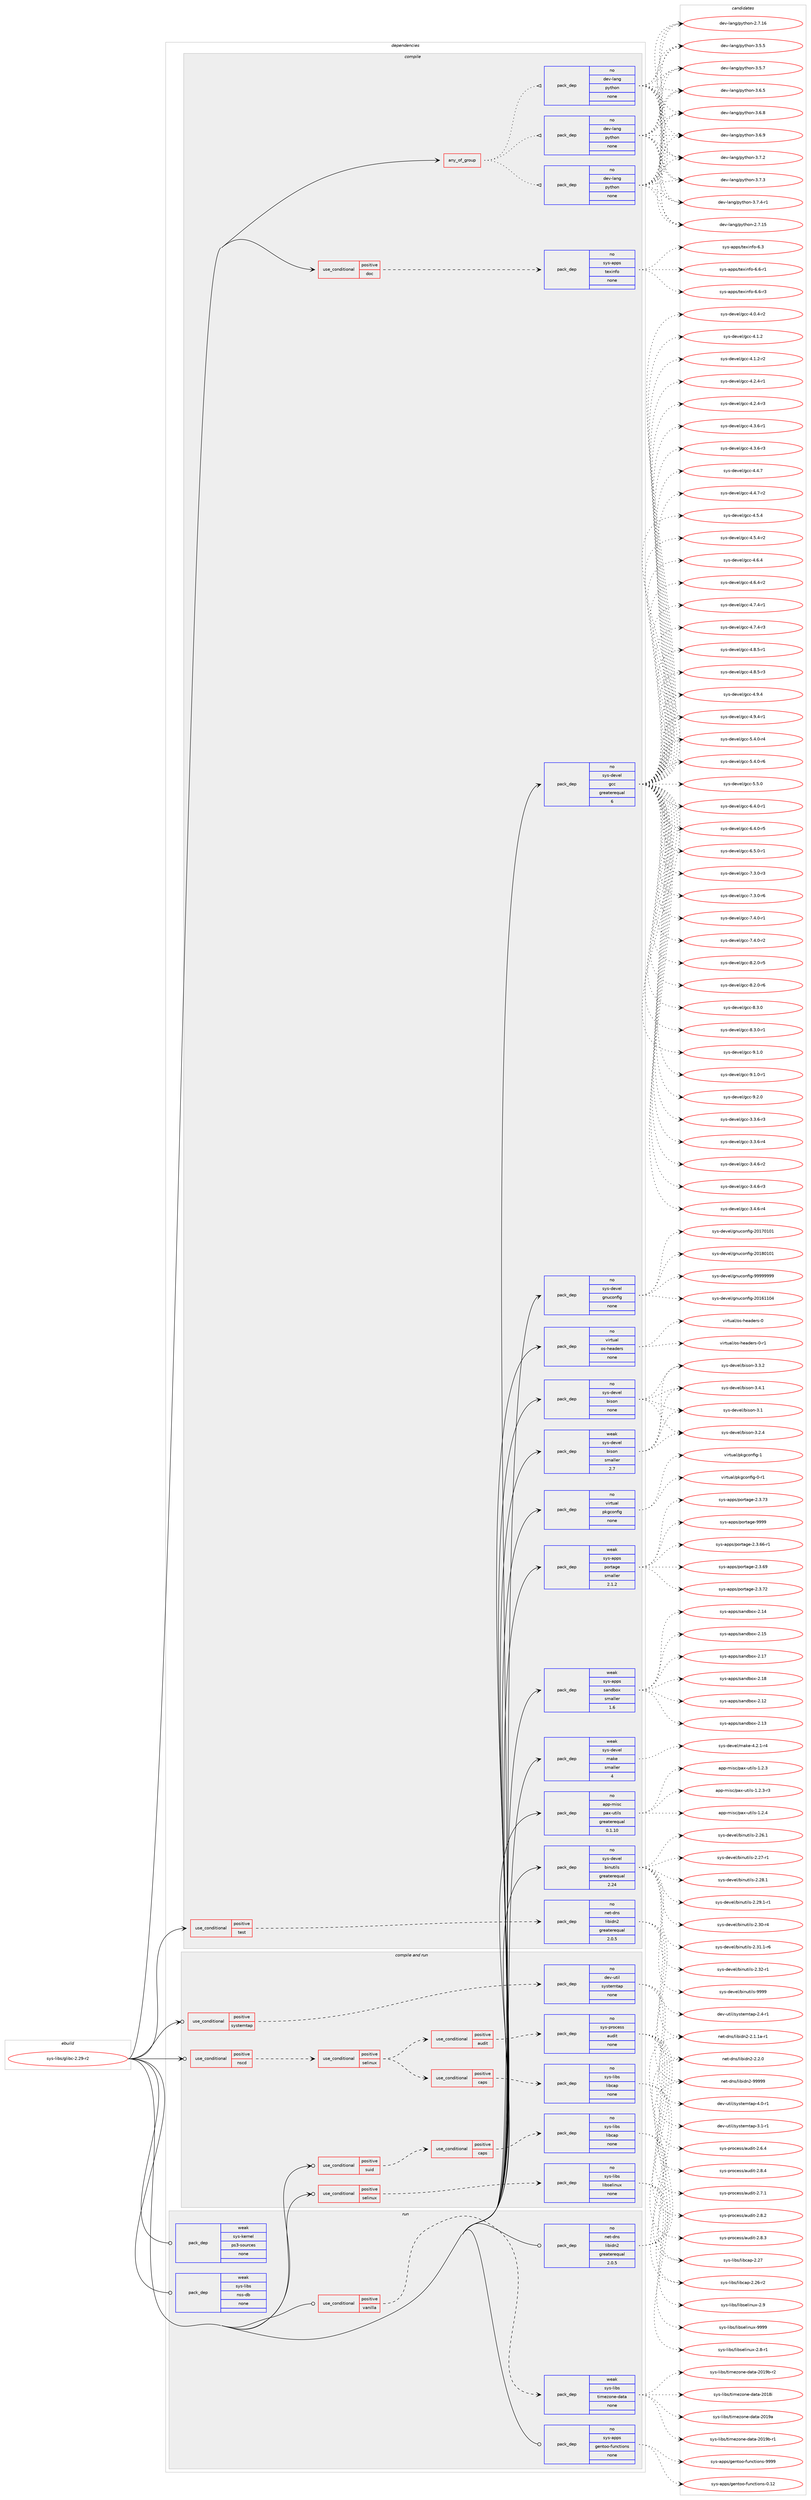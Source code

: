 digraph prolog {

# *************
# Graph options
# *************

newrank=true;
concentrate=true;
compound=true;
graph [rankdir=LR,fontname=Helvetica,fontsize=10,ranksep=1.5];#, ranksep=2.5, nodesep=0.2];
edge  [arrowhead=vee];
node  [fontname=Helvetica,fontsize=10];

# **********
# The ebuild
# **********

subgraph cluster_leftcol {
color=gray;
rank=same;
label=<<i>ebuild</i>>;
id [label="sys-libs/glibc-2.29-r2", color=red, width=4, href="../sys-libs/glibc-2.29-r2.svg"];
}

# ****************
# The dependencies
# ****************

subgraph cluster_midcol {
color=gray;
label=<<i>dependencies</i>>;
subgraph cluster_compile {
fillcolor="#eeeeee";
style=filled;
label=<<i>compile</i>>;
subgraph any25 {
dependency1961 [label=<<TABLE BORDER="0" CELLBORDER="1" CELLSPACING="0" CELLPADDING="4"><TR><TD CELLPADDING="10">any_of_group</TD></TR></TABLE>>, shape=none, color=red];subgraph pack1443 {
dependency1962 [label=<<TABLE BORDER="0" CELLBORDER="1" CELLSPACING="0" CELLPADDING="4" WIDTH="220"><TR><TD ROWSPAN="6" CELLPADDING="30">pack_dep</TD></TR><TR><TD WIDTH="110">no</TD></TR><TR><TD>dev-lang</TD></TR><TR><TD>python</TD></TR><TR><TD>none</TD></TR><TR><TD></TD></TR></TABLE>>, shape=none, color=blue];
}
dependency1961:e -> dependency1962:w [weight=20,style="dotted",arrowhead="oinv"];
subgraph pack1444 {
dependency1963 [label=<<TABLE BORDER="0" CELLBORDER="1" CELLSPACING="0" CELLPADDING="4" WIDTH="220"><TR><TD ROWSPAN="6" CELLPADDING="30">pack_dep</TD></TR><TR><TD WIDTH="110">no</TD></TR><TR><TD>dev-lang</TD></TR><TR><TD>python</TD></TR><TR><TD>none</TD></TR><TR><TD></TD></TR></TABLE>>, shape=none, color=blue];
}
dependency1961:e -> dependency1963:w [weight=20,style="dotted",arrowhead="oinv"];
subgraph pack1445 {
dependency1964 [label=<<TABLE BORDER="0" CELLBORDER="1" CELLSPACING="0" CELLPADDING="4" WIDTH="220"><TR><TD ROWSPAN="6" CELLPADDING="30">pack_dep</TD></TR><TR><TD WIDTH="110">no</TD></TR><TR><TD>dev-lang</TD></TR><TR><TD>python</TD></TR><TR><TD>none</TD></TR><TR><TD></TD></TR></TABLE>>, shape=none, color=blue];
}
dependency1961:e -> dependency1964:w [weight=20,style="dotted",arrowhead="oinv"];
}
id:e -> dependency1961:w [weight=20,style="solid",arrowhead="vee"];
subgraph cond494 {
dependency1965 [label=<<TABLE BORDER="0" CELLBORDER="1" CELLSPACING="0" CELLPADDING="4"><TR><TD ROWSPAN="3" CELLPADDING="10">use_conditional</TD></TR><TR><TD>positive</TD></TR><TR><TD>doc</TD></TR></TABLE>>, shape=none, color=red];
subgraph pack1446 {
dependency1966 [label=<<TABLE BORDER="0" CELLBORDER="1" CELLSPACING="0" CELLPADDING="4" WIDTH="220"><TR><TD ROWSPAN="6" CELLPADDING="30">pack_dep</TD></TR><TR><TD WIDTH="110">no</TD></TR><TR><TD>sys-apps</TD></TR><TR><TD>texinfo</TD></TR><TR><TD>none</TD></TR><TR><TD></TD></TR></TABLE>>, shape=none, color=blue];
}
dependency1965:e -> dependency1966:w [weight=20,style="dashed",arrowhead="vee"];
}
id:e -> dependency1965:w [weight=20,style="solid",arrowhead="vee"];
subgraph cond495 {
dependency1967 [label=<<TABLE BORDER="0" CELLBORDER="1" CELLSPACING="0" CELLPADDING="4"><TR><TD ROWSPAN="3" CELLPADDING="10">use_conditional</TD></TR><TR><TD>positive</TD></TR><TR><TD>test</TD></TR></TABLE>>, shape=none, color=red];
subgraph pack1447 {
dependency1968 [label=<<TABLE BORDER="0" CELLBORDER="1" CELLSPACING="0" CELLPADDING="4" WIDTH="220"><TR><TD ROWSPAN="6" CELLPADDING="30">pack_dep</TD></TR><TR><TD WIDTH="110">no</TD></TR><TR><TD>net-dns</TD></TR><TR><TD>libidn2</TD></TR><TR><TD>greaterequal</TD></TR><TR><TD>2.0.5</TD></TR></TABLE>>, shape=none, color=blue];
}
dependency1967:e -> dependency1968:w [weight=20,style="dashed",arrowhead="vee"];
}
id:e -> dependency1967:w [weight=20,style="solid",arrowhead="vee"];
subgraph pack1448 {
dependency1969 [label=<<TABLE BORDER="0" CELLBORDER="1" CELLSPACING="0" CELLPADDING="4" WIDTH="220"><TR><TD ROWSPAN="6" CELLPADDING="30">pack_dep</TD></TR><TR><TD WIDTH="110">no</TD></TR><TR><TD>app-misc</TD></TR><TR><TD>pax-utils</TD></TR><TR><TD>greaterequal</TD></TR><TR><TD>0.1.10</TD></TR></TABLE>>, shape=none, color=blue];
}
id:e -> dependency1969:w [weight=20,style="solid",arrowhead="vee"];
subgraph pack1449 {
dependency1970 [label=<<TABLE BORDER="0" CELLBORDER="1" CELLSPACING="0" CELLPADDING="4" WIDTH="220"><TR><TD ROWSPAN="6" CELLPADDING="30">pack_dep</TD></TR><TR><TD WIDTH="110">no</TD></TR><TR><TD>sys-devel</TD></TR><TR><TD>binutils</TD></TR><TR><TD>greaterequal</TD></TR><TR><TD>2.24</TD></TR></TABLE>>, shape=none, color=blue];
}
id:e -> dependency1970:w [weight=20,style="solid",arrowhead="vee"];
subgraph pack1450 {
dependency1971 [label=<<TABLE BORDER="0" CELLBORDER="1" CELLSPACING="0" CELLPADDING="4" WIDTH="220"><TR><TD ROWSPAN="6" CELLPADDING="30">pack_dep</TD></TR><TR><TD WIDTH="110">no</TD></TR><TR><TD>sys-devel</TD></TR><TR><TD>bison</TD></TR><TR><TD>none</TD></TR><TR><TD></TD></TR></TABLE>>, shape=none, color=blue];
}
id:e -> dependency1971:w [weight=20,style="solid",arrowhead="vee"];
subgraph pack1451 {
dependency1972 [label=<<TABLE BORDER="0" CELLBORDER="1" CELLSPACING="0" CELLPADDING="4" WIDTH="220"><TR><TD ROWSPAN="6" CELLPADDING="30">pack_dep</TD></TR><TR><TD WIDTH="110">no</TD></TR><TR><TD>sys-devel</TD></TR><TR><TD>gcc</TD></TR><TR><TD>greaterequal</TD></TR><TR><TD>6</TD></TR></TABLE>>, shape=none, color=blue];
}
id:e -> dependency1972:w [weight=20,style="solid",arrowhead="vee"];
subgraph pack1452 {
dependency1973 [label=<<TABLE BORDER="0" CELLBORDER="1" CELLSPACING="0" CELLPADDING="4" WIDTH="220"><TR><TD ROWSPAN="6" CELLPADDING="30">pack_dep</TD></TR><TR><TD WIDTH="110">no</TD></TR><TR><TD>sys-devel</TD></TR><TR><TD>gnuconfig</TD></TR><TR><TD>none</TD></TR><TR><TD></TD></TR></TABLE>>, shape=none, color=blue];
}
id:e -> dependency1973:w [weight=20,style="solid",arrowhead="vee"];
subgraph pack1453 {
dependency1974 [label=<<TABLE BORDER="0" CELLBORDER="1" CELLSPACING="0" CELLPADDING="4" WIDTH="220"><TR><TD ROWSPAN="6" CELLPADDING="30">pack_dep</TD></TR><TR><TD WIDTH="110">no</TD></TR><TR><TD>virtual</TD></TR><TR><TD>os-headers</TD></TR><TR><TD>none</TD></TR><TR><TD></TD></TR></TABLE>>, shape=none, color=blue];
}
id:e -> dependency1974:w [weight=20,style="solid",arrowhead="vee"];
subgraph pack1454 {
dependency1975 [label=<<TABLE BORDER="0" CELLBORDER="1" CELLSPACING="0" CELLPADDING="4" WIDTH="220"><TR><TD ROWSPAN="6" CELLPADDING="30">pack_dep</TD></TR><TR><TD WIDTH="110">no</TD></TR><TR><TD>virtual</TD></TR><TR><TD>pkgconfig</TD></TR><TR><TD>none</TD></TR><TR><TD></TD></TR></TABLE>>, shape=none, color=blue];
}
id:e -> dependency1975:w [weight=20,style="solid",arrowhead="vee"];
subgraph pack1455 {
dependency1976 [label=<<TABLE BORDER="0" CELLBORDER="1" CELLSPACING="0" CELLPADDING="4" WIDTH="220"><TR><TD ROWSPAN="6" CELLPADDING="30">pack_dep</TD></TR><TR><TD WIDTH="110">weak</TD></TR><TR><TD>sys-apps</TD></TR><TR><TD>portage</TD></TR><TR><TD>smaller</TD></TR><TR><TD>2.1.2</TD></TR></TABLE>>, shape=none, color=blue];
}
id:e -> dependency1976:w [weight=20,style="solid",arrowhead="vee"];
subgraph pack1456 {
dependency1977 [label=<<TABLE BORDER="0" CELLBORDER="1" CELLSPACING="0" CELLPADDING="4" WIDTH="220"><TR><TD ROWSPAN="6" CELLPADDING="30">pack_dep</TD></TR><TR><TD WIDTH="110">weak</TD></TR><TR><TD>sys-apps</TD></TR><TR><TD>sandbox</TD></TR><TR><TD>smaller</TD></TR><TR><TD>1.6</TD></TR></TABLE>>, shape=none, color=blue];
}
id:e -> dependency1977:w [weight=20,style="solid",arrowhead="vee"];
subgraph pack1457 {
dependency1978 [label=<<TABLE BORDER="0" CELLBORDER="1" CELLSPACING="0" CELLPADDING="4" WIDTH="220"><TR><TD ROWSPAN="6" CELLPADDING="30">pack_dep</TD></TR><TR><TD WIDTH="110">weak</TD></TR><TR><TD>sys-devel</TD></TR><TR><TD>bison</TD></TR><TR><TD>smaller</TD></TR><TR><TD>2.7</TD></TR></TABLE>>, shape=none, color=blue];
}
id:e -> dependency1978:w [weight=20,style="solid",arrowhead="vee"];
subgraph pack1458 {
dependency1979 [label=<<TABLE BORDER="0" CELLBORDER="1" CELLSPACING="0" CELLPADDING="4" WIDTH="220"><TR><TD ROWSPAN="6" CELLPADDING="30">pack_dep</TD></TR><TR><TD WIDTH="110">weak</TD></TR><TR><TD>sys-devel</TD></TR><TR><TD>make</TD></TR><TR><TD>smaller</TD></TR><TR><TD>4</TD></TR></TABLE>>, shape=none, color=blue];
}
id:e -> dependency1979:w [weight=20,style="solid",arrowhead="vee"];
}
subgraph cluster_compileandrun {
fillcolor="#eeeeee";
style=filled;
label=<<i>compile and run</i>>;
subgraph cond496 {
dependency1980 [label=<<TABLE BORDER="0" CELLBORDER="1" CELLSPACING="0" CELLPADDING="4"><TR><TD ROWSPAN="3" CELLPADDING="10">use_conditional</TD></TR><TR><TD>positive</TD></TR><TR><TD>nscd</TD></TR></TABLE>>, shape=none, color=red];
subgraph cond497 {
dependency1981 [label=<<TABLE BORDER="0" CELLBORDER="1" CELLSPACING="0" CELLPADDING="4"><TR><TD ROWSPAN="3" CELLPADDING="10">use_conditional</TD></TR><TR><TD>positive</TD></TR><TR><TD>selinux</TD></TR></TABLE>>, shape=none, color=red];
subgraph cond498 {
dependency1982 [label=<<TABLE BORDER="0" CELLBORDER="1" CELLSPACING="0" CELLPADDING="4"><TR><TD ROWSPAN="3" CELLPADDING="10">use_conditional</TD></TR><TR><TD>positive</TD></TR><TR><TD>audit</TD></TR></TABLE>>, shape=none, color=red];
subgraph pack1459 {
dependency1983 [label=<<TABLE BORDER="0" CELLBORDER="1" CELLSPACING="0" CELLPADDING="4" WIDTH="220"><TR><TD ROWSPAN="6" CELLPADDING="30">pack_dep</TD></TR><TR><TD WIDTH="110">no</TD></TR><TR><TD>sys-process</TD></TR><TR><TD>audit</TD></TR><TR><TD>none</TD></TR><TR><TD></TD></TR></TABLE>>, shape=none, color=blue];
}
dependency1982:e -> dependency1983:w [weight=20,style="dashed",arrowhead="vee"];
}
dependency1981:e -> dependency1982:w [weight=20,style="dashed",arrowhead="vee"];
subgraph cond499 {
dependency1984 [label=<<TABLE BORDER="0" CELLBORDER="1" CELLSPACING="0" CELLPADDING="4"><TR><TD ROWSPAN="3" CELLPADDING="10">use_conditional</TD></TR><TR><TD>positive</TD></TR><TR><TD>caps</TD></TR></TABLE>>, shape=none, color=red];
subgraph pack1460 {
dependency1985 [label=<<TABLE BORDER="0" CELLBORDER="1" CELLSPACING="0" CELLPADDING="4" WIDTH="220"><TR><TD ROWSPAN="6" CELLPADDING="30">pack_dep</TD></TR><TR><TD WIDTH="110">no</TD></TR><TR><TD>sys-libs</TD></TR><TR><TD>libcap</TD></TR><TR><TD>none</TD></TR><TR><TD></TD></TR></TABLE>>, shape=none, color=blue];
}
dependency1984:e -> dependency1985:w [weight=20,style="dashed",arrowhead="vee"];
}
dependency1981:e -> dependency1984:w [weight=20,style="dashed",arrowhead="vee"];
}
dependency1980:e -> dependency1981:w [weight=20,style="dashed",arrowhead="vee"];
}
id:e -> dependency1980:w [weight=20,style="solid",arrowhead="odotvee"];
subgraph cond500 {
dependency1986 [label=<<TABLE BORDER="0" CELLBORDER="1" CELLSPACING="0" CELLPADDING="4"><TR><TD ROWSPAN="3" CELLPADDING="10">use_conditional</TD></TR><TR><TD>positive</TD></TR><TR><TD>selinux</TD></TR></TABLE>>, shape=none, color=red];
subgraph pack1461 {
dependency1987 [label=<<TABLE BORDER="0" CELLBORDER="1" CELLSPACING="0" CELLPADDING="4" WIDTH="220"><TR><TD ROWSPAN="6" CELLPADDING="30">pack_dep</TD></TR><TR><TD WIDTH="110">no</TD></TR><TR><TD>sys-libs</TD></TR><TR><TD>libselinux</TD></TR><TR><TD>none</TD></TR><TR><TD></TD></TR></TABLE>>, shape=none, color=blue];
}
dependency1986:e -> dependency1987:w [weight=20,style="dashed",arrowhead="vee"];
}
id:e -> dependency1986:w [weight=20,style="solid",arrowhead="odotvee"];
subgraph cond501 {
dependency1988 [label=<<TABLE BORDER="0" CELLBORDER="1" CELLSPACING="0" CELLPADDING="4"><TR><TD ROWSPAN="3" CELLPADDING="10">use_conditional</TD></TR><TR><TD>positive</TD></TR><TR><TD>suid</TD></TR></TABLE>>, shape=none, color=red];
subgraph cond502 {
dependency1989 [label=<<TABLE BORDER="0" CELLBORDER="1" CELLSPACING="0" CELLPADDING="4"><TR><TD ROWSPAN="3" CELLPADDING="10">use_conditional</TD></TR><TR><TD>positive</TD></TR><TR><TD>caps</TD></TR></TABLE>>, shape=none, color=red];
subgraph pack1462 {
dependency1990 [label=<<TABLE BORDER="0" CELLBORDER="1" CELLSPACING="0" CELLPADDING="4" WIDTH="220"><TR><TD ROWSPAN="6" CELLPADDING="30">pack_dep</TD></TR><TR><TD WIDTH="110">no</TD></TR><TR><TD>sys-libs</TD></TR><TR><TD>libcap</TD></TR><TR><TD>none</TD></TR><TR><TD></TD></TR></TABLE>>, shape=none, color=blue];
}
dependency1989:e -> dependency1990:w [weight=20,style="dashed",arrowhead="vee"];
}
dependency1988:e -> dependency1989:w [weight=20,style="dashed",arrowhead="vee"];
}
id:e -> dependency1988:w [weight=20,style="solid",arrowhead="odotvee"];
subgraph cond503 {
dependency1991 [label=<<TABLE BORDER="0" CELLBORDER="1" CELLSPACING="0" CELLPADDING="4"><TR><TD ROWSPAN="3" CELLPADDING="10">use_conditional</TD></TR><TR><TD>positive</TD></TR><TR><TD>systemtap</TD></TR></TABLE>>, shape=none, color=red];
subgraph pack1463 {
dependency1992 [label=<<TABLE BORDER="0" CELLBORDER="1" CELLSPACING="0" CELLPADDING="4" WIDTH="220"><TR><TD ROWSPAN="6" CELLPADDING="30">pack_dep</TD></TR><TR><TD WIDTH="110">no</TD></TR><TR><TD>dev-util</TD></TR><TR><TD>systemtap</TD></TR><TR><TD>none</TD></TR><TR><TD></TD></TR></TABLE>>, shape=none, color=blue];
}
dependency1991:e -> dependency1992:w [weight=20,style="dashed",arrowhead="vee"];
}
id:e -> dependency1991:w [weight=20,style="solid",arrowhead="odotvee"];
}
subgraph cluster_run {
fillcolor="#eeeeee";
style=filled;
label=<<i>run</i>>;
subgraph cond504 {
dependency1993 [label=<<TABLE BORDER="0" CELLBORDER="1" CELLSPACING="0" CELLPADDING="4"><TR><TD ROWSPAN="3" CELLPADDING="10">use_conditional</TD></TR><TR><TD>positive</TD></TR><TR><TD>vanilla</TD></TR></TABLE>>, shape=none, color=red];
subgraph pack1464 {
dependency1994 [label=<<TABLE BORDER="0" CELLBORDER="1" CELLSPACING="0" CELLPADDING="4" WIDTH="220"><TR><TD ROWSPAN="6" CELLPADDING="30">pack_dep</TD></TR><TR><TD WIDTH="110">weak</TD></TR><TR><TD>sys-libs</TD></TR><TR><TD>timezone-data</TD></TR><TR><TD>none</TD></TR><TR><TD></TD></TR></TABLE>>, shape=none, color=blue];
}
dependency1993:e -> dependency1994:w [weight=20,style="dashed",arrowhead="vee"];
}
id:e -> dependency1993:w [weight=20,style="solid",arrowhead="odot"];
subgraph pack1465 {
dependency1995 [label=<<TABLE BORDER="0" CELLBORDER="1" CELLSPACING="0" CELLPADDING="4" WIDTH="220"><TR><TD ROWSPAN="6" CELLPADDING="30">pack_dep</TD></TR><TR><TD WIDTH="110">no</TD></TR><TR><TD>net-dns</TD></TR><TR><TD>libidn2</TD></TR><TR><TD>greaterequal</TD></TR><TR><TD>2.0.5</TD></TR></TABLE>>, shape=none, color=blue];
}
id:e -> dependency1995:w [weight=20,style="solid",arrowhead="odot"];
subgraph pack1466 {
dependency1996 [label=<<TABLE BORDER="0" CELLBORDER="1" CELLSPACING="0" CELLPADDING="4" WIDTH="220"><TR><TD ROWSPAN="6" CELLPADDING="30">pack_dep</TD></TR><TR><TD WIDTH="110">no</TD></TR><TR><TD>sys-apps</TD></TR><TR><TD>gentoo-functions</TD></TR><TR><TD>none</TD></TR><TR><TD></TD></TR></TABLE>>, shape=none, color=blue];
}
id:e -> dependency1996:w [weight=20,style="solid",arrowhead="odot"];
subgraph pack1467 {
dependency1997 [label=<<TABLE BORDER="0" CELLBORDER="1" CELLSPACING="0" CELLPADDING="4" WIDTH="220"><TR><TD ROWSPAN="6" CELLPADDING="30">pack_dep</TD></TR><TR><TD WIDTH="110">weak</TD></TR><TR><TD>sys-kernel</TD></TR><TR><TD>ps3-sources</TD></TR><TR><TD>none</TD></TR><TR><TD></TD></TR></TABLE>>, shape=none, color=blue];
}
id:e -> dependency1997:w [weight=20,style="solid",arrowhead="odot"];
subgraph pack1468 {
dependency1998 [label=<<TABLE BORDER="0" CELLBORDER="1" CELLSPACING="0" CELLPADDING="4" WIDTH="220"><TR><TD ROWSPAN="6" CELLPADDING="30">pack_dep</TD></TR><TR><TD WIDTH="110">weak</TD></TR><TR><TD>sys-libs</TD></TR><TR><TD>nss-db</TD></TR><TR><TD>none</TD></TR><TR><TD></TD></TR></TABLE>>, shape=none, color=blue];
}
id:e -> dependency1998:w [weight=20,style="solid",arrowhead="odot"];
}
}

# **************
# The candidates
# **************

subgraph cluster_choices {
rank=same;
color=gray;
label=<<i>candidates</i>>;

subgraph choice1443 {
color=black;
nodesep=1;
choice10010111845108971101034711212111610411111045504655464953 [label="dev-lang/python-2.7.15", color=red, width=4,href="../dev-lang/python-2.7.15.svg"];
choice10010111845108971101034711212111610411111045504655464954 [label="dev-lang/python-2.7.16", color=red, width=4,href="../dev-lang/python-2.7.16.svg"];
choice100101118451089711010347112121116104111110455146534653 [label="dev-lang/python-3.5.5", color=red, width=4,href="../dev-lang/python-3.5.5.svg"];
choice100101118451089711010347112121116104111110455146534655 [label="dev-lang/python-3.5.7", color=red, width=4,href="../dev-lang/python-3.5.7.svg"];
choice100101118451089711010347112121116104111110455146544653 [label="dev-lang/python-3.6.5", color=red, width=4,href="../dev-lang/python-3.6.5.svg"];
choice100101118451089711010347112121116104111110455146544656 [label="dev-lang/python-3.6.8", color=red, width=4,href="../dev-lang/python-3.6.8.svg"];
choice100101118451089711010347112121116104111110455146544657 [label="dev-lang/python-3.6.9", color=red, width=4,href="../dev-lang/python-3.6.9.svg"];
choice100101118451089711010347112121116104111110455146554650 [label="dev-lang/python-3.7.2", color=red, width=4,href="../dev-lang/python-3.7.2.svg"];
choice100101118451089711010347112121116104111110455146554651 [label="dev-lang/python-3.7.3", color=red, width=4,href="../dev-lang/python-3.7.3.svg"];
choice1001011184510897110103471121211161041111104551465546524511449 [label="dev-lang/python-3.7.4-r1", color=red, width=4,href="../dev-lang/python-3.7.4-r1.svg"];
dependency1962:e -> choice10010111845108971101034711212111610411111045504655464953:w [style=dotted,weight="100"];
dependency1962:e -> choice10010111845108971101034711212111610411111045504655464954:w [style=dotted,weight="100"];
dependency1962:e -> choice100101118451089711010347112121116104111110455146534653:w [style=dotted,weight="100"];
dependency1962:e -> choice100101118451089711010347112121116104111110455146534655:w [style=dotted,weight="100"];
dependency1962:e -> choice100101118451089711010347112121116104111110455146544653:w [style=dotted,weight="100"];
dependency1962:e -> choice100101118451089711010347112121116104111110455146544656:w [style=dotted,weight="100"];
dependency1962:e -> choice100101118451089711010347112121116104111110455146544657:w [style=dotted,weight="100"];
dependency1962:e -> choice100101118451089711010347112121116104111110455146554650:w [style=dotted,weight="100"];
dependency1962:e -> choice100101118451089711010347112121116104111110455146554651:w [style=dotted,weight="100"];
dependency1962:e -> choice1001011184510897110103471121211161041111104551465546524511449:w [style=dotted,weight="100"];
}
subgraph choice1444 {
color=black;
nodesep=1;
choice10010111845108971101034711212111610411111045504655464953 [label="dev-lang/python-2.7.15", color=red, width=4,href="../dev-lang/python-2.7.15.svg"];
choice10010111845108971101034711212111610411111045504655464954 [label="dev-lang/python-2.7.16", color=red, width=4,href="../dev-lang/python-2.7.16.svg"];
choice100101118451089711010347112121116104111110455146534653 [label="dev-lang/python-3.5.5", color=red, width=4,href="../dev-lang/python-3.5.5.svg"];
choice100101118451089711010347112121116104111110455146534655 [label="dev-lang/python-3.5.7", color=red, width=4,href="../dev-lang/python-3.5.7.svg"];
choice100101118451089711010347112121116104111110455146544653 [label="dev-lang/python-3.6.5", color=red, width=4,href="../dev-lang/python-3.6.5.svg"];
choice100101118451089711010347112121116104111110455146544656 [label="dev-lang/python-3.6.8", color=red, width=4,href="../dev-lang/python-3.6.8.svg"];
choice100101118451089711010347112121116104111110455146544657 [label="dev-lang/python-3.6.9", color=red, width=4,href="../dev-lang/python-3.6.9.svg"];
choice100101118451089711010347112121116104111110455146554650 [label="dev-lang/python-3.7.2", color=red, width=4,href="../dev-lang/python-3.7.2.svg"];
choice100101118451089711010347112121116104111110455146554651 [label="dev-lang/python-3.7.3", color=red, width=4,href="../dev-lang/python-3.7.3.svg"];
choice1001011184510897110103471121211161041111104551465546524511449 [label="dev-lang/python-3.7.4-r1", color=red, width=4,href="../dev-lang/python-3.7.4-r1.svg"];
dependency1963:e -> choice10010111845108971101034711212111610411111045504655464953:w [style=dotted,weight="100"];
dependency1963:e -> choice10010111845108971101034711212111610411111045504655464954:w [style=dotted,weight="100"];
dependency1963:e -> choice100101118451089711010347112121116104111110455146534653:w [style=dotted,weight="100"];
dependency1963:e -> choice100101118451089711010347112121116104111110455146534655:w [style=dotted,weight="100"];
dependency1963:e -> choice100101118451089711010347112121116104111110455146544653:w [style=dotted,weight="100"];
dependency1963:e -> choice100101118451089711010347112121116104111110455146544656:w [style=dotted,weight="100"];
dependency1963:e -> choice100101118451089711010347112121116104111110455146544657:w [style=dotted,weight="100"];
dependency1963:e -> choice100101118451089711010347112121116104111110455146554650:w [style=dotted,weight="100"];
dependency1963:e -> choice100101118451089711010347112121116104111110455146554651:w [style=dotted,weight="100"];
dependency1963:e -> choice1001011184510897110103471121211161041111104551465546524511449:w [style=dotted,weight="100"];
}
subgraph choice1445 {
color=black;
nodesep=1;
choice10010111845108971101034711212111610411111045504655464953 [label="dev-lang/python-2.7.15", color=red, width=4,href="../dev-lang/python-2.7.15.svg"];
choice10010111845108971101034711212111610411111045504655464954 [label="dev-lang/python-2.7.16", color=red, width=4,href="../dev-lang/python-2.7.16.svg"];
choice100101118451089711010347112121116104111110455146534653 [label="dev-lang/python-3.5.5", color=red, width=4,href="../dev-lang/python-3.5.5.svg"];
choice100101118451089711010347112121116104111110455146534655 [label="dev-lang/python-3.5.7", color=red, width=4,href="../dev-lang/python-3.5.7.svg"];
choice100101118451089711010347112121116104111110455146544653 [label="dev-lang/python-3.6.5", color=red, width=4,href="../dev-lang/python-3.6.5.svg"];
choice100101118451089711010347112121116104111110455146544656 [label="dev-lang/python-3.6.8", color=red, width=4,href="../dev-lang/python-3.6.8.svg"];
choice100101118451089711010347112121116104111110455146544657 [label="dev-lang/python-3.6.9", color=red, width=4,href="../dev-lang/python-3.6.9.svg"];
choice100101118451089711010347112121116104111110455146554650 [label="dev-lang/python-3.7.2", color=red, width=4,href="../dev-lang/python-3.7.2.svg"];
choice100101118451089711010347112121116104111110455146554651 [label="dev-lang/python-3.7.3", color=red, width=4,href="../dev-lang/python-3.7.3.svg"];
choice1001011184510897110103471121211161041111104551465546524511449 [label="dev-lang/python-3.7.4-r1", color=red, width=4,href="../dev-lang/python-3.7.4-r1.svg"];
dependency1964:e -> choice10010111845108971101034711212111610411111045504655464953:w [style=dotted,weight="100"];
dependency1964:e -> choice10010111845108971101034711212111610411111045504655464954:w [style=dotted,weight="100"];
dependency1964:e -> choice100101118451089711010347112121116104111110455146534653:w [style=dotted,weight="100"];
dependency1964:e -> choice100101118451089711010347112121116104111110455146534655:w [style=dotted,weight="100"];
dependency1964:e -> choice100101118451089711010347112121116104111110455146544653:w [style=dotted,weight="100"];
dependency1964:e -> choice100101118451089711010347112121116104111110455146544656:w [style=dotted,weight="100"];
dependency1964:e -> choice100101118451089711010347112121116104111110455146544657:w [style=dotted,weight="100"];
dependency1964:e -> choice100101118451089711010347112121116104111110455146554650:w [style=dotted,weight="100"];
dependency1964:e -> choice100101118451089711010347112121116104111110455146554651:w [style=dotted,weight="100"];
dependency1964:e -> choice1001011184510897110103471121211161041111104551465546524511449:w [style=dotted,weight="100"];
}
subgraph choice1446 {
color=black;
nodesep=1;
choice11512111545971121121154711610112010511010211145544651 [label="sys-apps/texinfo-6.3", color=red, width=4,href="../sys-apps/texinfo-6.3.svg"];
choice115121115459711211211547116101120105110102111455446544511449 [label="sys-apps/texinfo-6.6-r1", color=red, width=4,href="../sys-apps/texinfo-6.6-r1.svg"];
choice115121115459711211211547116101120105110102111455446544511451 [label="sys-apps/texinfo-6.6-r3", color=red, width=4,href="../sys-apps/texinfo-6.6-r3.svg"];
dependency1966:e -> choice11512111545971121121154711610112010511010211145544651:w [style=dotted,weight="100"];
dependency1966:e -> choice115121115459711211211547116101120105110102111455446544511449:w [style=dotted,weight="100"];
dependency1966:e -> choice115121115459711211211547116101120105110102111455446544511451:w [style=dotted,weight="100"];
}
subgraph choice1447 {
color=black;
nodesep=1;
choice11010111645100110115471081059810510011050455046494649974511449 [label="net-dns/libidn2-2.1.1a-r1", color=red, width=4,href="../net-dns/libidn2-2.1.1a-r1.svg"];
choice11010111645100110115471081059810510011050455046504648 [label="net-dns/libidn2-2.2.0", color=red, width=4,href="../net-dns/libidn2-2.2.0.svg"];
choice11010111645100110115471081059810510011050455757575757 [label="net-dns/libidn2-99999", color=red, width=4,href="../net-dns/libidn2-99999.svg"];
dependency1968:e -> choice11010111645100110115471081059810510011050455046494649974511449:w [style=dotted,weight="100"];
dependency1968:e -> choice11010111645100110115471081059810510011050455046504648:w [style=dotted,weight="100"];
dependency1968:e -> choice11010111645100110115471081059810510011050455757575757:w [style=dotted,weight="100"];
}
subgraph choice1448 {
color=black;
nodesep=1;
choice971121124510910511599471129712045117116105108115454946504651 [label="app-misc/pax-utils-1.2.3", color=red, width=4,href="../app-misc/pax-utils-1.2.3.svg"];
choice9711211245109105115994711297120451171161051081154549465046514511451 [label="app-misc/pax-utils-1.2.3-r3", color=red, width=4,href="../app-misc/pax-utils-1.2.3-r3.svg"];
choice971121124510910511599471129712045117116105108115454946504652 [label="app-misc/pax-utils-1.2.4", color=red, width=4,href="../app-misc/pax-utils-1.2.4.svg"];
dependency1969:e -> choice971121124510910511599471129712045117116105108115454946504651:w [style=dotted,weight="100"];
dependency1969:e -> choice9711211245109105115994711297120451171161051081154549465046514511451:w [style=dotted,weight="100"];
dependency1969:e -> choice971121124510910511599471129712045117116105108115454946504652:w [style=dotted,weight="100"];
}
subgraph choice1449 {
color=black;
nodesep=1;
choice11512111545100101118101108479810511011711610510811545504650544649 [label="sys-devel/binutils-2.26.1", color=red, width=4,href="../sys-devel/binutils-2.26.1.svg"];
choice11512111545100101118101108479810511011711610510811545504650554511449 [label="sys-devel/binutils-2.27-r1", color=red, width=4,href="../sys-devel/binutils-2.27-r1.svg"];
choice11512111545100101118101108479810511011711610510811545504650564649 [label="sys-devel/binutils-2.28.1", color=red, width=4,href="../sys-devel/binutils-2.28.1.svg"];
choice115121115451001011181011084798105110117116105108115455046505746494511449 [label="sys-devel/binutils-2.29.1-r1", color=red, width=4,href="../sys-devel/binutils-2.29.1-r1.svg"];
choice11512111545100101118101108479810511011711610510811545504651484511452 [label="sys-devel/binutils-2.30-r4", color=red, width=4,href="../sys-devel/binutils-2.30-r4.svg"];
choice115121115451001011181011084798105110117116105108115455046514946494511454 [label="sys-devel/binutils-2.31.1-r6", color=red, width=4,href="../sys-devel/binutils-2.31.1-r6.svg"];
choice11512111545100101118101108479810511011711610510811545504651504511449 [label="sys-devel/binutils-2.32-r1", color=red, width=4,href="../sys-devel/binutils-2.32-r1.svg"];
choice1151211154510010111810110847981051101171161051081154557575757 [label="sys-devel/binutils-9999", color=red, width=4,href="../sys-devel/binutils-9999.svg"];
dependency1970:e -> choice11512111545100101118101108479810511011711610510811545504650544649:w [style=dotted,weight="100"];
dependency1970:e -> choice11512111545100101118101108479810511011711610510811545504650554511449:w [style=dotted,weight="100"];
dependency1970:e -> choice11512111545100101118101108479810511011711610510811545504650564649:w [style=dotted,weight="100"];
dependency1970:e -> choice115121115451001011181011084798105110117116105108115455046505746494511449:w [style=dotted,weight="100"];
dependency1970:e -> choice11512111545100101118101108479810511011711610510811545504651484511452:w [style=dotted,weight="100"];
dependency1970:e -> choice115121115451001011181011084798105110117116105108115455046514946494511454:w [style=dotted,weight="100"];
dependency1970:e -> choice11512111545100101118101108479810511011711610510811545504651504511449:w [style=dotted,weight="100"];
dependency1970:e -> choice1151211154510010111810110847981051101171161051081154557575757:w [style=dotted,weight="100"];
}
subgraph choice1450 {
color=black;
nodesep=1;
choice11512111545100101118101108479810511511111045514649 [label="sys-devel/bison-3.1", color=red, width=4,href="../sys-devel/bison-3.1.svg"];
choice115121115451001011181011084798105115111110455146504652 [label="sys-devel/bison-3.2.4", color=red, width=4,href="../sys-devel/bison-3.2.4.svg"];
choice115121115451001011181011084798105115111110455146514650 [label="sys-devel/bison-3.3.2", color=red, width=4,href="../sys-devel/bison-3.3.2.svg"];
choice115121115451001011181011084798105115111110455146524649 [label="sys-devel/bison-3.4.1", color=red, width=4,href="../sys-devel/bison-3.4.1.svg"];
dependency1971:e -> choice11512111545100101118101108479810511511111045514649:w [style=dotted,weight="100"];
dependency1971:e -> choice115121115451001011181011084798105115111110455146504652:w [style=dotted,weight="100"];
dependency1971:e -> choice115121115451001011181011084798105115111110455146514650:w [style=dotted,weight="100"];
dependency1971:e -> choice115121115451001011181011084798105115111110455146524649:w [style=dotted,weight="100"];
}
subgraph choice1451 {
color=black;
nodesep=1;
choice115121115451001011181011084710399994551465146544511451 [label="sys-devel/gcc-3.3.6-r3", color=red, width=4,href="../sys-devel/gcc-3.3.6-r3.svg"];
choice115121115451001011181011084710399994551465146544511452 [label="sys-devel/gcc-3.3.6-r4", color=red, width=4,href="../sys-devel/gcc-3.3.6-r4.svg"];
choice115121115451001011181011084710399994551465246544511450 [label="sys-devel/gcc-3.4.6-r2", color=red, width=4,href="../sys-devel/gcc-3.4.6-r2.svg"];
choice115121115451001011181011084710399994551465246544511451 [label="sys-devel/gcc-3.4.6-r3", color=red, width=4,href="../sys-devel/gcc-3.4.6-r3.svg"];
choice115121115451001011181011084710399994551465246544511452 [label="sys-devel/gcc-3.4.6-r4", color=red, width=4,href="../sys-devel/gcc-3.4.6-r4.svg"];
choice115121115451001011181011084710399994552464846524511450 [label="sys-devel/gcc-4.0.4-r2", color=red, width=4,href="../sys-devel/gcc-4.0.4-r2.svg"];
choice11512111545100101118101108471039999455246494650 [label="sys-devel/gcc-4.1.2", color=red, width=4,href="../sys-devel/gcc-4.1.2.svg"];
choice115121115451001011181011084710399994552464946504511450 [label="sys-devel/gcc-4.1.2-r2", color=red, width=4,href="../sys-devel/gcc-4.1.2-r2.svg"];
choice115121115451001011181011084710399994552465046524511449 [label="sys-devel/gcc-4.2.4-r1", color=red, width=4,href="../sys-devel/gcc-4.2.4-r1.svg"];
choice115121115451001011181011084710399994552465046524511451 [label="sys-devel/gcc-4.2.4-r3", color=red, width=4,href="../sys-devel/gcc-4.2.4-r3.svg"];
choice115121115451001011181011084710399994552465146544511449 [label="sys-devel/gcc-4.3.6-r1", color=red, width=4,href="../sys-devel/gcc-4.3.6-r1.svg"];
choice115121115451001011181011084710399994552465146544511451 [label="sys-devel/gcc-4.3.6-r3", color=red, width=4,href="../sys-devel/gcc-4.3.6-r3.svg"];
choice11512111545100101118101108471039999455246524655 [label="sys-devel/gcc-4.4.7", color=red, width=4,href="../sys-devel/gcc-4.4.7.svg"];
choice115121115451001011181011084710399994552465246554511450 [label="sys-devel/gcc-4.4.7-r2", color=red, width=4,href="../sys-devel/gcc-4.4.7-r2.svg"];
choice11512111545100101118101108471039999455246534652 [label="sys-devel/gcc-4.5.4", color=red, width=4,href="../sys-devel/gcc-4.5.4.svg"];
choice115121115451001011181011084710399994552465346524511450 [label="sys-devel/gcc-4.5.4-r2", color=red, width=4,href="../sys-devel/gcc-4.5.4-r2.svg"];
choice11512111545100101118101108471039999455246544652 [label="sys-devel/gcc-4.6.4", color=red, width=4,href="../sys-devel/gcc-4.6.4.svg"];
choice115121115451001011181011084710399994552465446524511450 [label="sys-devel/gcc-4.6.4-r2", color=red, width=4,href="../sys-devel/gcc-4.6.4-r2.svg"];
choice115121115451001011181011084710399994552465546524511449 [label="sys-devel/gcc-4.7.4-r1", color=red, width=4,href="../sys-devel/gcc-4.7.4-r1.svg"];
choice115121115451001011181011084710399994552465546524511451 [label="sys-devel/gcc-4.7.4-r3", color=red, width=4,href="../sys-devel/gcc-4.7.4-r3.svg"];
choice115121115451001011181011084710399994552465646534511449 [label="sys-devel/gcc-4.8.5-r1", color=red, width=4,href="../sys-devel/gcc-4.8.5-r1.svg"];
choice115121115451001011181011084710399994552465646534511451 [label="sys-devel/gcc-4.8.5-r3", color=red, width=4,href="../sys-devel/gcc-4.8.5-r3.svg"];
choice11512111545100101118101108471039999455246574652 [label="sys-devel/gcc-4.9.4", color=red, width=4,href="../sys-devel/gcc-4.9.4.svg"];
choice115121115451001011181011084710399994552465746524511449 [label="sys-devel/gcc-4.9.4-r1", color=red, width=4,href="../sys-devel/gcc-4.9.4-r1.svg"];
choice115121115451001011181011084710399994553465246484511452 [label="sys-devel/gcc-5.4.0-r4", color=red, width=4,href="../sys-devel/gcc-5.4.0-r4.svg"];
choice115121115451001011181011084710399994553465246484511454 [label="sys-devel/gcc-5.4.0-r6", color=red, width=4,href="../sys-devel/gcc-5.4.0-r6.svg"];
choice11512111545100101118101108471039999455346534648 [label="sys-devel/gcc-5.5.0", color=red, width=4,href="../sys-devel/gcc-5.5.0.svg"];
choice115121115451001011181011084710399994554465246484511449 [label="sys-devel/gcc-6.4.0-r1", color=red, width=4,href="../sys-devel/gcc-6.4.0-r1.svg"];
choice115121115451001011181011084710399994554465246484511453 [label="sys-devel/gcc-6.4.0-r5", color=red, width=4,href="../sys-devel/gcc-6.4.0-r5.svg"];
choice115121115451001011181011084710399994554465346484511449 [label="sys-devel/gcc-6.5.0-r1", color=red, width=4,href="../sys-devel/gcc-6.5.0-r1.svg"];
choice115121115451001011181011084710399994555465146484511451 [label="sys-devel/gcc-7.3.0-r3", color=red, width=4,href="../sys-devel/gcc-7.3.0-r3.svg"];
choice115121115451001011181011084710399994555465146484511454 [label="sys-devel/gcc-7.3.0-r6", color=red, width=4,href="../sys-devel/gcc-7.3.0-r6.svg"];
choice115121115451001011181011084710399994555465246484511449 [label="sys-devel/gcc-7.4.0-r1", color=red, width=4,href="../sys-devel/gcc-7.4.0-r1.svg"];
choice115121115451001011181011084710399994555465246484511450 [label="sys-devel/gcc-7.4.0-r2", color=red, width=4,href="../sys-devel/gcc-7.4.0-r2.svg"];
choice115121115451001011181011084710399994556465046484511453 [label="sys-devel/gcc-8.2.0-r5", color=red, width=4,href="../sys-devel/gcc-8.2.0-r5.svg"];
choice115121115451001011181011084710399994556465046484511454 [label="sys-devel/gcc-8.2.0-r6", color=red, width=4,href="../sys-devel/gcc-8.2.0-r6.svg"];
choice11512111545100101118101108471039999455646514648 [label="sys-devel/gcc-8.3.0", color=red, width=4,href="../sys-devel/gcc-8.3.0.svg"];
choice115121115451001011181011084710399994556465146484511449 [label="sys-devel/gcc-8.3.0-r1", color=red, width=4,href="../sys-devel/gcc-8.3.0-r1.svg"];
choice11512111545100101118101108471039999455746494648 [label="sys-devel/gcc-9.1.0", color=red, width=4,href="../sys-devel/gcc-9.1.0.svg"];
choice115121115451001011181011084710399994557464946484511449 [label="sys-devel/gcc-9.1.0-r1", color=red, width=4,href="../sys-devel/gcc-9.1.0-r1.svg"];
choice11512111545100101118101108471039999455746504648 [label="sys-devel/gcc-9.2.0", color=red, width=4,href="../sys-devel/gcc-9.2.0.svg"];
dependency1972:e -> choice115121115451001011181011084710399994551465146544511451:w [style=dotted,weight="100"];
dependency1972:e -> choice115121115451001011181011084710399994551465146544511452:w [style=dotted,weight="100"];
dependency1972:e -> choice115121115451001011181011084710399994551465246544511450:w [style=dotted,weight="100"];
dependency1972:e -> choice115121115451001011181011084710399994551465246544511451:w [style=dotted,weight="100"];
dependency1972:e -> choice115121115451001011181011084710399994551465246544511452:w [style=dotted,weight="100"];
dependency1972:e -> choice115121115451001011181011084710399994552464846524511450:w [style=dotted,weight="100"];
dependency1972:e -> choice11512111545100101118101108471039999455246494650:w [style=dotted,weight="100"];
dependency1972:e -> choice115121115451001011181011084710399994552464946504511450:w [style=dotted,weight="100"];
dependency1972:e -> choice115121115451001011181011084710399994552465046524511449:w [style=dotted,weight="100"];
dependency1972:e -> choice115121115451001011181011084710399994552465046524511451:w [style=dotted,weight="100"];
dependency1972:e -> choice115121115451001011181011084710399994552465146544511449:w [style=dotted,weight="100"];
dependency1972:e -> choice115121115451001011181011084710399994552465146544511451:w [style=dotted,weight="100"];
dependency1972:e -> choice11512111545100101118101108471039999455246524655:w [style=dotted,weight="100"];
dependency1972:e -> choice115121115451001011181011084710399994552465246554511450:w [style=dotted,weight="100"];
dependency1972:e -> choice11512111545100101118101108471039999455246534652:w [style=dotted,weight="100"];
dependency1972:e -> choice115121115451001011181011084710399994552465346524511450:w [style=dotted,weight="100"];
dependency1972:e -> choice11512111545100101118101108471039999455246544652:w [style=dotted,weight="100"];
dependency1972:e -> choice115121115451001011181011084710399994552465446524511450:w [style=dotted,weight="100"];
dependency1972:e -> choice115121115451001011181011084710399994552465546524511449:w [style=dotted,weight="100"];
dependency1972:e -> choice115121115451001011181011084710399994552465546524511451:w [style=dotted,weight="100"];
dependency1972:e -> choice115121115451001011181011084710399994552465646534511449:w [style=dotted,weight="100"];
dependency1972:e -> choice115121115451001011181011084710399994552465646534511451:w [style=dotted,weight="100"];
dependency1972:e -> choice11512111545100101118101108471039999455246574652:w [style=dotted,weight="100"];
dependency1972:e -> choice115121115451001011181011084710399994552465746524511449:w [style=dotted,weight="100"];
dependency1972:e -> choice115121115451001011181011084710399994553465246484511452:w [style=dotted,weight="100"];
dependency1972:e -> choice115121115451001011181011084710399994553465246484511454:w [style=dotted,weight="100"];
dependency1972:e -> choice11512111545100101118101108471039999455346534648:w [style=dotted,weight="100"];
dependency1972:e -> choice115121115451001011181011084710399994554465246484511449:w [style=dotted,weight="100"];
dependency1972:e -> choice115121115451001011181011084710399994554465246484511453:w [style=dotted,weight="100"];
dependency1972:e -> choice115121115451001011181011084710399994554465346484511449:w [style=dotted,weight="100"];
dependency1972:e -> choice115121115451001011181011084710399994555465146484511451:w [style=dotted,weight="100"];
dependency1972:e -> choice115121115451001011181011084710399994555465146484511454:w [style=dotted,weight="100"];
dependency1972:e -> choice115121115451001011181011084710399994555465246484511449:w [style=dotted,weight="100"];
dependency1972:e -> choice115121115451001011181011084710399994555465246484511450:w [style=dotted,weight="100"];
dependency1972:e -> choice115121115451001011181011084710399994556465046484511453:w [style=dotted,weight="100"];
dependency1972:e -> choice115121115451001011181011084710399994556465046484511454:w [style=dotted,weight="100"];
dependency1972:e -> choice11512111545100101118101108471039999455646514648:w [style=dotted,weight="100"];
dependency1972:e -> choice115121115451001011181011084710399994556465146484511449:w [style=dotted,weight="100"];
dependency1972:e -> choice11512111545100101118101108471039999455746494648:w [style=dotted,weight="100"];
dependency1972:e -> choice115121115451001011181011084710399994557464946484511449:w [style=dotted,weight="100"];
dependency1972:e -> choice11512111545100101118101108471039999455746504648:w [style=dotted,weight="100"];
}
subgraph choice1452 {
color=black;
nodesep=1;
choice115121115451001011181011084710311011799111110102105103455048495449494852 [label="sys-devel/gnuconfig-20161104", color=red, width=4,href="../sys-devel/gnuconfig-20161104.svg"];
choice115121115451001011181011084710311011799111110102105103455048495548494849 [label="sys-devel/gnuconfig-20170101", color=red, width=4,href="../sys-devel/gnuconfig-20170101.svg"];
choice115121115451001011181011084710311011799111110102105103455048495648494849 [label="sys-devel/gnuconfig-20180101", color=red, width=4,href="../sys-devel/gnuconfig-20180101.svg"];
choice115121115451001011181011084710311011799111110102105103455757575757575757 [label="sys-devel/gnuconfig-99999999", color=red, width=4,href="../sys-devel/gnuconfig-99999999.svg"];
dependency1973:e -> choice115121115451001011181011084710311011799111110102105103455048495449494852:w [style=dotted,weight="100"];
dependency1973:e -> choice115121115451001011181011084710311011799111110102105103455048495548494849:w [style=dotted,weight="100"];
dependency1973:e -> choice115121115451001011181011084710311011799111110102105103455048495648494849:w [style=dotted,weight="100"];
dependency1973:e -> choice115121115451001011181011084710311011799111110102105103455757575757575757:w [style=dotted,weight="100"];
}
subgraph choice1453 {
color=black;
nodesep=1;
choice118105114116117971084711111545104101971001011141154548 [label="virtual/os-headers-0", color=red, width=4,href="../virtual/os-headers-0.svg"];
choice1181051141161179710847111115451041019710010111411545484511449 [label="virtual/os-headers-0-r1", color=red, width=4,href="../virtual/os-headers-0-r1.svg"];
dependency1974:e -> choice118105114116117971084711111545104101971001011141154548:w [style=dotted,weight="100"];
dependency1974:e -> choice1181051141161179710847111115451041019710010111411545484511449:w [style=dotted,weight="100"];
}
subgraph choice1454 {
color=black;
nodesep=1;
choice11810511411611797108471121071039911111010210510345484511449 [label="virtual/pkgconfig-0-r1", color=red, width=4,href="../virtual/pkgconfig-0-r1.svg"];
choice1181051141161179710847112107103991111101021051034549 [label="virtual/pkgconfig-1", color=red, width=4,href="../virtual/pkgconfig-1.svg"];
dependency1975:e -> choice11810511411611797108471121071039911111010210510345484511449:w [style=dotted,weight="100"];
dependency1975:e -> choice1181051141161179710847112107103991111101021051034549:w [style=dotted,weight="100"];
}
subgraph choice1455 {
color=black;
nodesep=1;
choice11512111545971121121154711211111411697103101455046514654544511449 [label="sys-apps/portage-2.3.66-r1", color=red, width=4,href="../sys-apps/portage-2.3.66-r1.svg"];
choice1151211154597112112115471121111141169710310145504651465457 [label="sys-apps/portage-2.3.69", color=red, width=4,href="../sys-apps/portage-2.3.69.svg"];
choice1151211154597112112115471121111141169710310145504651465550 [label="sys-apps/portage-2.3.72", color=red, width=4,href="../sys-apps/portage-2.3.72.svg"];
choice1151211154597112112115471121111141169710310145504651465551 [label="sys-apps/portage-2.3.73", color=red, width=4,href="../sys-apps/portage-2.3.73.svg"];
choice115121115459711211211547112111114116971031014557575757 [label="sys-apps/portage-9999", color=red, width=4,href="../sys-apps/portage-9999.svg"];
dependency1976:e -> choice11512111545971121121154711211111411697103101455046514654544511449:w [style=dotted,weight="100"];
dependency1976:e -> choice1151211154597112112115471121111141169710310145504651465457:w [style=dotted,weight="100"];
dependency1976:e -> choice1151211154597112112115471121111141169710310145504651465550:w [style=dotted,weight="100"];
dependency1976:e -> choice1151211154597112112115471121111141169710310145504651465551:w [style=dotted,weight="100"];
dependency1976:e -> choice115121115459711211211547112111114116971031014557575757:w [style=dotted,weight="100"];
}
subgraph choice1456 {
color=black;
nodesep=1;
choice11512111545971121121154711597110100981111204550464950 [label="sys-apps/sandbox-2.12", color=red, width=4,href="../sys-apps/sandbox-2.12.svg"];
choice11512111545971121121154711597110100981111204550464951 [label="sys-apps/sandbox-2.13", color=red, width=4,href="../sys-apps/sandbox-2.13.svg"];
choice11512111545971121121154711597110100981111204550464952 [label="sys-apps/sandbox-2.14", color=red, width=4,href="../sys-apps/sandbox-2.14.svg"];
choice11512111545971121121154711597110100981111204550464953 [label="sys-apps/sandbox-2.15", color=red, width=4,href="../sys-apps/sandbox-2.15.svg"];
choice11512111545971121121154711597110100981111204550464955 [label="sys-apps/sandbox-2.17", color=red, width=4,href="../sys-apps/sandbox-2.17.svg"];
choice11512111545971121121154711597110100981111204550464956 [label="sys-apps/sandbox-2.18", color=red, width=4,href="../sys-apps/sandbox-2.18.svg"];
dependency1977:e -> choice11512111545971121121154711597110100981111204550464950:w [style=dotted,weight="100"];
dependency1977:e -> choice11512111545971121121154711597110100981111204550464951:w [style=dotted,weight="100"];
dependency1977:e -> choice11512111545971121121154711597110100981111204550464952:w [style=dotted,weight="100"];
dependency1977:e -> choice11512111545971121121154711597110100981111204550464953:w [style=dotted,weight="100"];
dependency1977:e -> choice11512111545971121121154711597110100981111204550464955:w [style=dotted,weight="100"];
dependency1977:e -> choice11512111545971121121154711597110100981111204550464956:w [style=dotted,weight="100"];
}
subgraph choice1457 {
color=black;
nodesep=1;
choice11512111545100101118101108479810511511111045514649 [label="sys-devel/bison-3.1", color=red, width=4,href="../sys-devel/bison-3.1.svg"];
choice115121115451001011181011084798105115111110455146504652 [label="sys-devel/bison-3.2.4", color=red, width=4,href="../sys-devel/bison-3.2.4.svg"];
choice115121115451001011181011084798105115111110455146514650 [label="sys-devel/bison-3.3.2", color=red, width=4,href="../sys-devel/bison-3.3.2.svg"];
choice115121115451001011181011084798105115111110455146524649 [label="sys-devel/bison-3.4.1", color=red, width=4,href="../sys-devel/bison-3.4.1.svg"];
dependency1978:e -> choice11512111545100101118101108479810511511111045514649:w [style=dotted,weight="100"];
dependency1978:e -> choice115121115451001011181011084798105115111110455146504652:w [style=dotted,weight="100"];
dependency1978:e -> choice115121115451001011181011084798105115111110455146514650:w [style=dotted,weight="100"];
dependency1978:e -> choice115121115451001011181011084798105115111110455146524649:w [style=dotted,weight="100"];
}
subgraph choice1458 {
color=black;
nodesep=1;
choice1151211154510010111810110847109971071014552465046494511452 [label="sys-devel/make-4.2.1-r4", color=red, width=4,href="../sys-devel/make-4.2.1-r4.svg"];
dependency1979:e -> choice1151211154510010111810110847109971071014552465046494511452:w [style=dotted,weight="100"];
}
subgraph choice1459 {
color=black;
nodesep=1;
choice11512111545112114111991011151154797117100105116455046544652 [label="sys-process/audit-2.6.4", color=red, width=4,href="../sys-process/audit-2.6.4.svg"];
choice11512111545112114111991011151154797117100105116455046554649 [label="sys-process/audit-2.7.1", color=red, width=4,href="../sys-process/audit-2.7.1.svg"];
choice11512111545112114111991011151154797117100105116455046564650 [label="sys-process/audit-2.8.2", color=red, width=4,href="../sys-process/audit-2.8.2.svg"];
choice11512111545112114111991011151154797117100105116455046564651 [label="sys-process/audit-2.8.3", color=red, width=4,href="../sys-process/audit-2.8.3.svg"];
choice11512111545112114111991011151154797117100105116455046564652 [label="sys-process/audit-2.8.4", color=red, width=4,href="../sys-process/audit-2.8.4.svg"];
dependency1983:e -> choice11512111545112114111991011151154797117100105116455046544652:w [style=dotted,weight="100"];
dependency1983:e -> choice11512111545112114111991011151154797117100105116455046554649:w [style=dotted,weight="100"];
dependency1983:e -> choice11512111545112114111991011151154797117100105116455046564650:w [style=dotted,weight="100"];
dependency1983:e -> choice11512111545112114111991011151154797117100105116455046564651:w [style=dotted,weight="100"];
dependency1983:e -> choice11512111545112114111991011151154797117100105116455046564652:w [style=dotted,weight="100"];
}
subgraph choice1460 {
color=black;
nodesep=1;
choice11512111545108105981154710810598999711245504650544511450 [label="sys-libs/libcap-2.26-r2", color=red, width=4,href="../sys-libs/libcap-2.26-r2.svg"];
choice1151211154510810598115471081059899971124550465055 [label="sys-libs/libcap-2.27", color=red, width=4,href="../sys-libs/libcap-2.27.svg"];
dependency1985:e -> choice11512111545108105981154710810598999711245504650544511450:w [style=dotted,weight="100"];
dependency1985:e -> choice1151211154510810598115471081059899971124550465055:w [style=dotted,weight="100"];
}
subgraph choice1461 {
color=black;
nodesep=1;
choice11512111545108105981154710810598115101108105110117120455046564511449 [label="sys-libs/libselinux-2.8-r1", color=red, width=4,href="../sys-libs/libselinux-2.8-r1.svg"];
choice1151211154510810598115471081059811510110810511011712045504657 [label="sys-libs/libselinux-2.9", color=red, width=4,href="../sys-libs/libselinux-2.9.svg"];
choice115121115451081059811547108105981151011081051101171204557575757 [label="sys-libs/libselinux-9999", color=red, width=4,href="../sys-libs/libselinux-9999.svg"];
dependency1987:e -> choice11512111545108105981154710810598115101108105110117120455046564511449:w [style=dotted,weight="100"];
dependency1987:e -> choice1151211154510810598115471081059811510110810511011712045504657:w [style=dotted,weight="100"];
dependency1987:e -> choice115121115451081059811547108105981151011081051101171204557575757:w [style=dotted,weight="100"];
}
subgraph choice1462 {
color=black;
nodesep=1;
choice11512111545108105981154710810598999711245504650544511450 [label="sys-libs/libcap-2.26-r2", color=red, width=4,href="../sys-libs/libcap-2.26-r2.svg"];
choice1151211154510810598115471081059899971124550465055 [label="sys-libs/libcap-2.27", color=red, width=4,href="../sys-libs/libcap-2.27.svg"];
dependency1990:e -> choice11512111545108105981154710810598999711245504650544511450:w [style=dotted,weight="100"];
dependency1990:e -> choice1151211154510810598115471081059899971124550465055:w [style=dotted,weight="100"];
}
subgraph choice1463 {
color=black;
nodesep=1;
choice100101118451171161051084711512111511610110911697112455046524511449 [label="dev-util/systemtap-2.4-r1", color=red, width=4,href="../dev-util/systemtap-2.4-r1.svg"];
choice100101118451171161051084711512111511610110911697112455146494511449 [label="dev-util/systemtap-3.1-r1", color=red, width=4,href="../dev-util/systemtap-3.1-r1.svg"];
choice100101118451171161051084711512111511610110911697112455246484511449 [label="dev-util/systemtap-4.0-r1", color=red, width=4,href="../dev-util/systemtap-4.0-r1.svg"];
dependency1992:e -> choice100101118451171161051084711512111511610110911697112455046524511449:w [style=dotted,weight="100"];
dependency1992:e -> choice100101118451171161051084711512111511610110911697112455146494511449:w [style=dotted,weight="100"];
dependency1992:e -> choice100101118451171161051084711512111511610110911697112455246484511449:w [style=dotted,weight="100"];
}
subgraph choice1464 {
color=black;
nodesep=1;
choice1151211154510810598115471161051091011221111101014510097116974550484956105 [label="sys-libs/timezone-data-2018i", color=red, width=4,href="../sys-libs/timezone-data-2018i.svg"];
choice115121115451081059811547116105109101122111110101451009711697455048495797 [label="sys-libs/timezone-data-2019a", color=red, width=4,href="../sys-libs/timezone-data-2019a.svg"];
choice1151211154510810598115471161051091011221111101014510097116974550484957984511449 [label="sys-libs/timezone-data-2019b-r1", color=red, width=4,href="../sys-libs/timezone-data-2019b-r1.svg"];
choice1151211154510810598115471161051091011221111101014510097116974550484957984511450 [label="sys-libs/timezone-data-2019b-r2", color=red, width=4,href="../sys-libs/timezone-data-2019b-r2.svg"];
dependency1994:e -> choice1151211154510810598115471161051091011221111101014510097116974550484956105:w [style=dotted,weight="100"];
dependency1994:e -> choice115121115451081059811547116105109101122111110101451009711697455048495797:w [style=dotted,weight="100"];
dependency1994:e -> choice1151211154510810598115471161051091011221111101014510097116974550484957984511449:w [style=dotted,weight="100"];
dependency1994:e -> choice1151211154510810598115471161051091011221111101014510097116974550484957984511450:w [style=dotted,weight="100"];
}
subgraph choice1465 {
color=black;
nodesep=1;
choice11010111645100110115471081059810510011050455046494649974511449 [label="net-dns/libidn2-2.1.1a-r1", color=red, width=4,href="../net-dns/libidn2-2.1.1a-r1.svg"];
choice11010111645100110115471081059810510011050455046504648 [label="net-dns/libidn2-2.2.0", color=red, width=4,href="../net-dns/libidn2-2.2.0.svg"];
choice11010111645100110115471081059810510011050455757575757 [label="net-dns/libidn2-99999", color=red, width=4,href="../net-dns/libidn2-99999.svg"];
dependency1995:e -> choice11010111645100110115471081059810510011050455046494649974511449:w [style=dotted,weight="100"];
dependency1995:e -> choice11010111645100110115471081059810510011050455046504648:w [style=dotted,weight="100"];
dependency1995:e -> choice11010111645100110115471081059810510011050455757575757:w [style=dotted,weight="100"];
}
subgraph choice1466 {
color=black;
nodesep=1;
choice11512111545971121121154710310111011611111145102117110991161051111101154548464950 [label="sys-apps/gentoo-functions-0.12", color=red, width=4,href="../sys-apps/gentoo-functions-0.12.svg"];
choice11512111545971121121154710310111011611111145102117110991161051111101154557575757 [label="sys-apps/gentoo-functions-9999", color=red, width=4,href="../sys-apps/gentoo-functions-9999.svg"];
dependency1996:e -> choice11512111545971121121154710310111011611111145102117110991161051111101154548464950:w [style=dotted,weight="100"];
dependency1996:e -> choice11512111545971121121154710310111011611111145102117110991161051111101154557575757:w [style=dotted,weight="100"];
}
subgraph choice1467 {
color=black;
nodesep=1;
}
subgraph choice1468 {
color=black;
nodesep=1;
}
}

}
